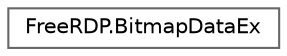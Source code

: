 digraph "Graphical Class Hierarchy"
{
 // LATEX_PDF_SIZE
  bgcolor="transparent";
  edge [fontname=Helvetica,fontsize=10,labelfontname=Helvetica,labelfontsize=10];
  node [fontname=Helvetica,fontsize=10,shape=box,height=0.2,width=0.4];
  rankdir="LR";
  Node0 [id="Node000000",label="FreeRDP.BitmapDataEx",height=0.2,width=0.4,color="grey40", fillcolor="white", style="filled",URL="$struct_free_r_d_p_1_1_bitmap_data_ex.html",tooltip=" "];
}
